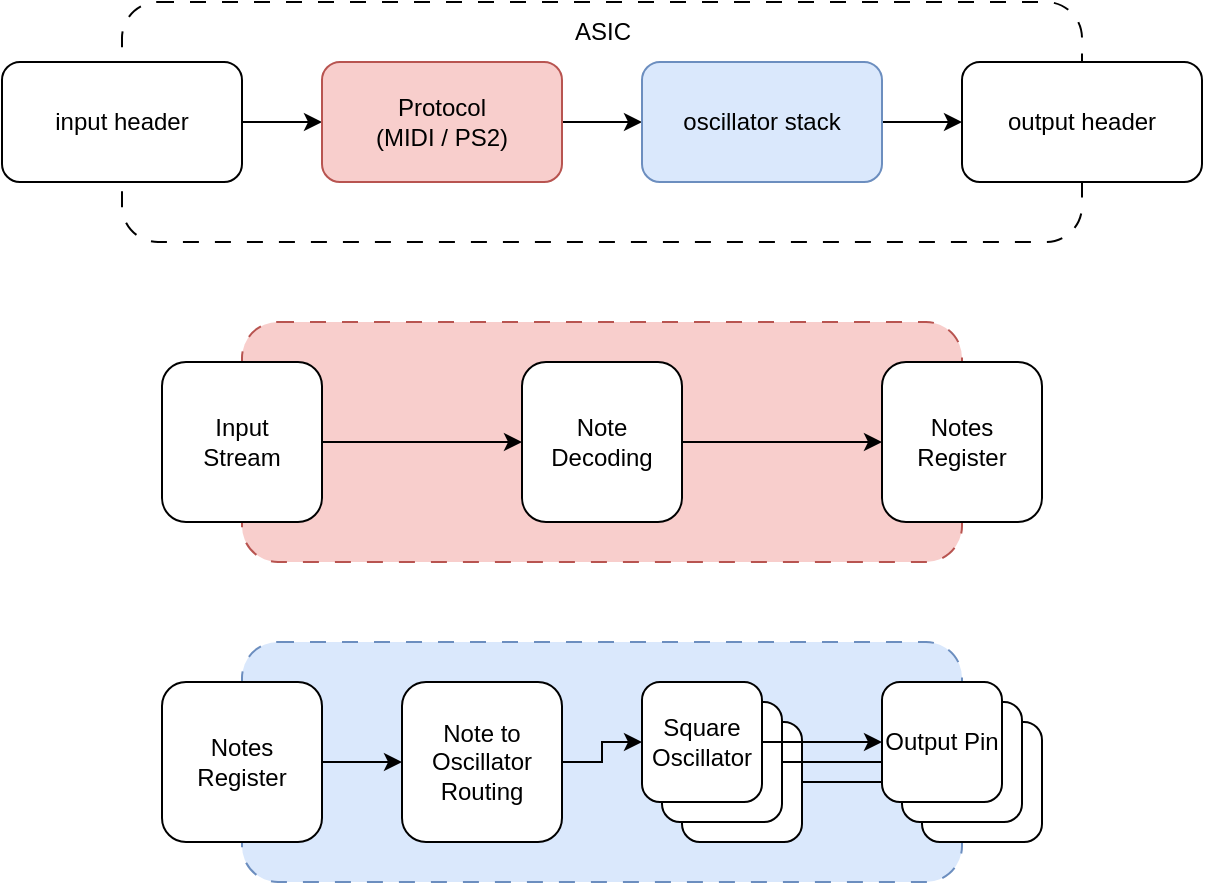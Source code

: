 <mxfile version="28.2.4">
  <diagram name="Seite-1" id="7ddI9it1l7-SynRoXHWr">
    <mxGraphModel dx="1373" dy="737" grid="1" gridSize="10" guides="1" tooltips="1" connect="1" arrows="1" fold="1" page="1" pageScale="1" pageWidth="850" pageHeight="1100" math="0" shadow="0">
      <root>
        <mxCell id="0" />
        <mxCell id="1" parent="0" />
        <mxCell id="CwFvbbqdwVv_Tu-rDWsE-35" value="" style="rounded=1;whiteSpace=wrap;html=1;dashed=1;dashPattern=8 8;fillColor=#dae8fc;strokeColor=#6c8ebf;" vertex="1" parent="1">
          <mxGeometry x="240" y="480" width="360" height="120" as="geometry" />
        </mxCell>
        <mxCell id="CwFvbbqdwVv_Tu-rDWsE-8" value="" style="rounded=1;whiteSpace=wrap;html=1;dashed=1;dashPattern=8 8;fillColor=none;" vertex="1" parent="1">
          <mxGeometry x="180" y="160" width="480" height="120" as="geometry" />
        </mxCell>
        <mxCell id="CwFvbbqdwVv_Tu-rDWsE-2" style="edgeStyle=orthogonalEdgeStyle;rounded=0;orthogonalLoop=1;jettySize=auto;html=1;exitX=1;exitY=0.5;exitDx=0;exitDy=0;entryX=0;entryY=0.5;entryDx=0;entryDy=0;" edge="1" parent="1" source="CwFvbbqdwVv_Tu-rDWsE-1" target="CwFvbbqdwVv_Tu-rDWsE-3">
          <mxGeometry relative="1" as="geometry">
            <mxPoint x="250" y="220" as="targetPoint" />
          </mxGeometry>
        </mxCell>
        <mxCell id="CwFvbbqdwVv_Tu-rDWsE-1" value="input header" style="rounded=1;whiteSpace=wrap;html=1;" vertex="1" parent="1">
          <mxGeometry x="120" y="190" width="120" height="60" as="geometry" />
        </mxCell>
        <mxCell id="CwFvbbqdwVv_Tu-rDWsE-5" style="edgeStyle=orthogonalEdgeStyle;rounded=0;orthogonalLoop=1;jettySize=auto;html=1;" edge="1" parent="1" source="CwFvbbqdwVv_Tu-rDWsE-3" target="CwFvbbqdwVv_Tu-rDWsE-4">
          <mxGeometry relative="1" as="geometry" />
        </mxCell>
        <mxCell id="CwFvbbqdwVv_Tu-rDWsE-3" value="&lt;div&gt;Protocol&lt;/div&gt;&lt;div&gt;(MIDI / PS2)&lt;/div&gt;" style="rounded=1;whiteSpace=wrap;html=1;fillColor=#f8cecc;strokeColor=#b85450;" vertex="1" parent="1">
          <mxGeometry x="280" y="190" width="120" height="60" as="geometry" />
        </mxCell>
        <mxCell id="CwFvbbqdwVv_Tu-rDWsE-6" style="edgeStyle=orthogonalEdgeStyle;rounded=0;orthogonalLoop=1;jettySize=auto;html=1;exitX=1;exitY=0.5;exitDx=0;exitDy=0;" edge="1" parent="1" source="CwFvbbqdwVv_Tu-rDWsE-4">
          <mxGeometry relative="1" as="geometry">
            <mxPoint x="600" y="220" as="targetPoint" />
          </mxGeometry>
        </mxCell>
        <mxCell id="CwFvbbqdwVv_Tu-rDWsE-4" value="oscillator stack" style="rounded=1;whiteSpace=wrap;html=1;fillColor=#dae8fc;strokeColor=#6c8ebf;" vertex="1" parent="1">
          <mxGeometry x="440" y="190" width="120" height="60" as="geometry" />
        </mxCell>
        <mxCell id="CwFvbbqdwVv_Tu-rDWsE-7" value="output header" style="rounded=1;whiteSpace=wrap;html=1;" vertex="1" parent="1">
          <mxGeometry x="600" y="190" width="120" height="60" as="geometry" />
        </mxCell>
        <mxCell id="CwFvbbqdwVv_Tu-rDWsE-11" value="ASIC" style="text;html=1;align=center;verticalAlign=middle;resizable=0;points=[];autosize=1;strokeColor=none;fillColor=none;" vertex="1" parent="1">
          <mxGeometry x="395" y="160" width="50" height="30" as="geometry" />
        </mxCell>
        <mxCell id="CwFvbbqdwVv_Tu-rDWsE-20" style="edgeStyle=orthogonalEdgeStyle;rounded=0;orthogonalLoop=1;jettySize=auto;html=1;" edge="1" parent="1" source="CwFvbbqdwVv_Tu-rDWsE-21">
          <mxGeometry relative="1" as="geometry">
            <mxPoint x="580" y="550" as="targetPoint" />
          </mxGeometry>
        </mxCell>
        <mxCell id="CwFvbbqdwVv_Tu-rDWsE-21" value="" style="rounded=1;whiteSpace=wrap;html=1;" vertex="1" parent="1">
          <mxGeometry x="460" y="520" width="60" height="60" as="geometry" />
        </mxCell>
        <mxCell id="CwFvbbqdwVv_Tu-rDWsE-22" value="" style="rounded=1;whiteSpace=wrap;html=1;" vertex="1" parent="1">
          <mxGeometry x="580" y="520" width="60" height="60" as="geometry" />
        </mxCell>
        <mxCell id="CwFvbbqdwVv_Tu-rDWsE-23" style="edgeStyle=orthogonalEdgeStyle;rounded=0;orthogonalLoop=1;jettySize=auto;html=1;" edge="1" parent="1" source="CwFvbbqdwVv_Tu-rDWsE-24">
          <mxGeometry relative="1" as="geometry">
            <mxPoint x="570" y="540" as="targetPoint" />
          </mxGeometry>
        </mxCell>
        <mxCell id="CwFvbbqdwVv_Tu-rDWsE-24" value="" style="rounded=1;whiteSpace=wrap;html=1;" vertex="1" parent="1">
          <mxGeometry x="450" y="510" width="60" height="60" as="geometry" />
        </mxCell>
        <mxCell id="CwFvbbqdwVv_Tu-rDWsE-25" value="" style="rounded=1;whiteSpace=wrap;html=1;" vertex="1" parent="1">
          <mxGeometry x="570" y="510" width="60" height="60" as="geometry" />
        </mxCell>
        <mxCell id="CwFvbbqdwVv_Tu-rDWsE-17" style="edgeStyle=orthogonalEdgeStyle;rounded=0;orthogonalLoop=1;jettySize=auto;html=1;" edge="1" parent="1" source="CwFvbbqdwVv_Tu-rDWsE-14">
          <mxGeometry relative="1" as="geometry">
            <mxPoint x="560" y="530" as="targetPoint" />
          </mxGeometry>
        </mxCell>
        <mxCell id="CwFvbbqdwVv_Tu-rDWsE-14" value="Square Oscillator" style="rounded=1;whiteSpace=wrap;html=1;" vertex="1" parent="1">
          <mxGeometry x="440" y="500" width="60" height="60" as="geometry" />
        </mxCell>
        <mxCell id="CwFvbbqdwVv_Tu-rDWsE-18" value="Output Pin" style="rounded=1;whiteSpace=wrap;html=1;" vertex="1" parent="1">
          <mxGeometry x="560" y="500" width="60" height="60" as="geometry" />
        </mxCell>
        <mxCell id="CwFvbbqdwVv_Tu-rDWsE-40" style="edgeStyle=orthogonalEdgeStyle;rounded=0;orthogonalLoop=1;jettySize=auto;html=1;exitX=1;exitY=0.5;exitDx=0;exitDy=0;entryX=0;entryY=0.5;entryDx=0;entryDy=0;" edge="1" parent="1" source="CwFvbbqdwVv_Tu-rDWsE-32" target="CwFvbbqdwVv_Tu-rDWsE-33">
          <mxGeometry relative="1" as="geometry" />
        </mxCell>
        <mxCell id="CwFvbbqdwVv_Tu-rDWsE-32" value="&lt;div&gt;Notes&lt;/div&gt;&lt;div&gt;Register&lt;/div&gt;" style="rounded=1;whiteSpace=wrap;html=1;" vertex="1" parent="1">
          <mxGeometry x="200" y="500" width="80" height="80" as="geometry" />
        </mxCell>
        <mxCell id="CwFvbbqdwVv_Tu-rDWsE-46" style="edgeStyle=orthogonalEdgeStyle;rounded=0;orthogonalLoop=1;jettySize=auto;html=1;entryX=0;entryY=0.5;entryDx=0;entryDy=0;" edge="1" parent="1" source="CwFvbbqdwVv_Tu-rDWsE-33" target="CwFvbbqdwVv_Tu-rDWsE-14">
          <mxGeometry relative="1" as="geometry" />
        </mxCell>
        <mxCell id="CwFvbbqdwVv_Tu-rDWsE-33" value="Note to Oscillator Routing" style="rounded=1;whiteSpace=wrap;html=1;" vertex="1" parent="1">
          <mxGeometry x="320" y="500" width="80" height="80" as="geometry" />
        </mxCell>
        <mxCell id="CwFvbbqdwVv_Tu-rDWsE-41" value="" style="rounded=1;whiteSpace=wrap;html=1;fillColor=#f8cecc;strokeColor=#b85450;dashed=1;dashPattern=8 8;" vertex="1" parent="1">
          <mxGeometry x="240" y="320" width="360" height="120" as="geometry" />
        </mxCell>
        <mxCell id="CwFvbbqdwVv_Tu-rDWsE-49" style="edgeStyle=orthogonalEdgeStyle;rounded=0;orthogonalLoop=1;jettySize=auto;html=1;" edge="1" parent="1" source="CwFvbbqdwVv_Tu-rDWsE-42" target="CwFvbbqdwVv_Tu-rDWsE-48">
          <mxGeometry relative="1" as="geometry" />
        </mxCell>
        <mxCell id="CwFvbbqdwVv_Tu-rDWsE-42" value="&lt;div&gt;Input&lt;/div&gt;&lt;div&gt;Stream&lt;/div&gt;" style="rounded=1;whiteSpace=wrap;html=1;" vertex="1" parent="1">
          <mxGeometry x="200" y="340" width="80" height="80" as="geometry" />
        </mxCell>
        <mxCell id="CwFvbbqdwVv_Tu-rDWsE-47" value="&lt;div&gt;Notes&lt;/div&gt;&lt;div&gt;Register&lt;/div&gt;" style="rounded=1;whiteSpace=wrap;html=1;" vertex="1" parent="1">
          <mxGeometry x="560" y="340" width="80" height="80" as="geometry" />
        </mxCell>
        <mxCell id="CwFvbbqdwVv_Tu-rDWsE-50" style="edgeStyle=orthogonalEdgeStyle;rounded=0;orthogonalLoop=1;jettySize=auto;html=1;entryX=0;entryY=0.5;entryDx=0;entryDy=0;" edge="1" parent="1" source="CwFvbbqdwVv_Tu-rDWsE-48" target="CwFvbbqdwVv_Tu-rDWsE-47">
          <mxGeometry relative="1" as="geometry" />
        </mxCell>
        <mxCell id="CwFvbbqdwVv_Tu-rDWsE-48" value="&lt;div&gt;Note&lt;/div&gt;&lt;div&gt;Decoding&lt;/div&gt;" style="rounded=1;whiteSpace=wrap;html=1;" vertex="1" parent="1">
          <mxGeometry x="380" y="340" width="80" height="80" as="geometry" />
        </mxCell>
      </root>
    </mxGraphModel>
  </diagram>
</mxfile>
